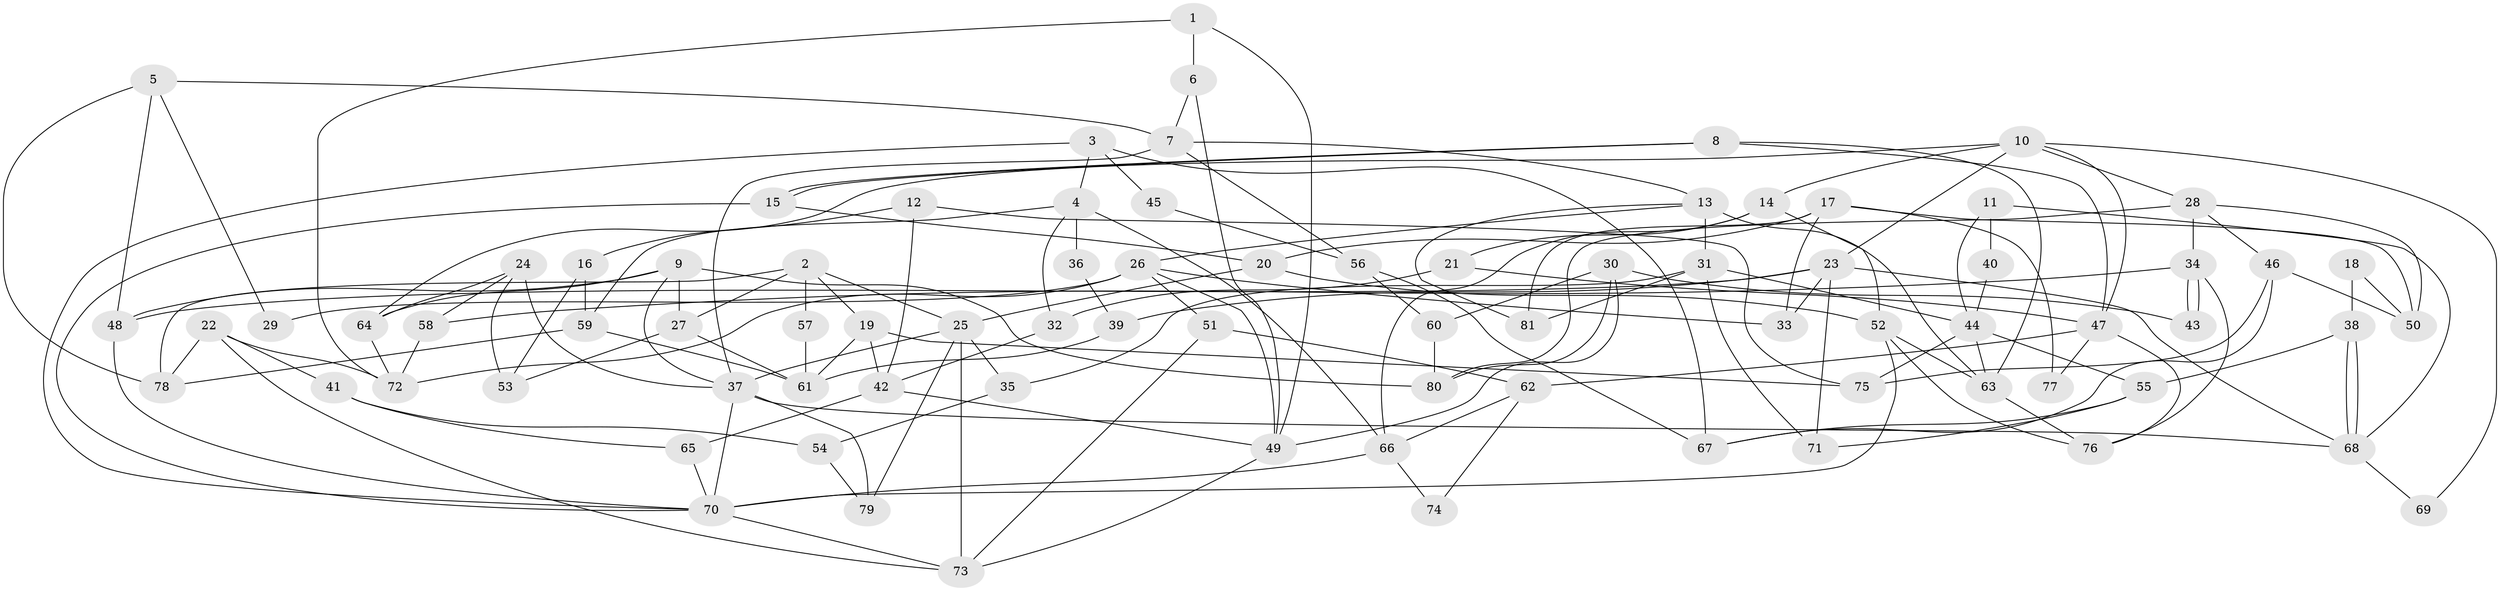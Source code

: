 // Generated by graph-tools (version 1.1) at 2025/11/02/27/25 16:11:17]
// undirected, 81 vertices, 162 edges
graph export_dot {
graph [start="1"]
  node [color=gray90,style=filled];
  1;
  2;
  3;
  4;
  5;
  6;
  7;
  8;
  9;
  10;
  11;
  12;
  13;
  14;
  15;
  16;
  17;
  18;
  19;
  20;
  21;
  22;
  23;
  24;
  25;
  26;
  27;
  28;
  29;
  30;
  31;
  32;
  33;
  34;
  35;
  36;
  37;
  38;
  39;
  40;
  41;
  42;
  43;
  44;
  45;
  46;
  47;
  48;
  49;
  50;
  51;
  52;
  53;
  54;
  55;
  56;
  57;
  58;
  59;
  60;
  61;
  62;
  63;
  64;
  65;
  66;
  67;
  68;
  69;
  70;
  71;
  72;
  73;
  74;
  75;
  76;
  77;
  78;
  79;
  80;
  81;
  1 -- 72;
  1 -- 49;
  1 -- 6;
  2 -- 19;
  2 -- 25;
  2 -- 27;
  2 -- 57;
  2 -- 78;
  3 -- 67;
  3 -- 70;
  3 -- 4;
  3 -- 45;
  4 -- 66;
  4 -- 32;
  4 -- 36;
  4 -- 59;
  5 -- 78;
  5 -- 48;
  5 -- 7;
  5 -- 29;
  6 -- 49;
  6 -- 7;
  7 -- 13;
  7 -- 37;
  7 -- 56;
  8 -- 63;
  8 -- 15;
  8 -- 15;
  8 -- 47;
  9 -- 48;
  9 -- 37;
  9 -- 27;
  9 -- 64;
  9 -- 80;
  10 -- 47;
  10 -- 64;
  10 -- 14;
  10 -- 23;
  10 -- 28;
  10 -- 69;
  11 -- 68;
  11 -- 44;
  11 -- 40;
  12 -- 75;
  12 -- 42;
  12 -- 16;
  13 -- 26;
  13 -- 31;
  13 -- 63;
  13 -- 81;
  14 -- 52;
  14 -- 21;
  14 -- 66;
  15 -- 70;
  15 -- 20;
  16 -- 53;
  16 -- 59;
  17 -- 81;
  17 -- 20;
  17 -- 33;
  17 -- 50;
  17 -- 77;
  18 -- 50;
  18 -- 38;
  19 -- 61;
  19 -- 42;
  19 -- 75;
  20 -- 52;
  20 -- 25;
  21 -- 47;
  21 -- 32;
  22 -- 78;
  22 -- 73;
  22 -- 41;
  22 -- 72;
  23 -- 68;
  23 -- 33;
  23 -- 39;
  23 -- 48;
  23 -- 71;
  24 -- 58;
  24 -- 37;
  24 -- 53;
  24 -- 64;
  25 -- 37;
  25 -- 35;
  25 -- 73;
  25 -- 79;
  26 -- 33;
  26 -- 72;
  26 -- 29;
  26 -- 49;
  26 -- 51;
  27 -- 53;
  27 -- 61;
  28 -- 34;
  28 -- 46;
  28 -- 50;
  28 -- 80;
  30 -- 80;
  30 -- 49;
  30 -- 43;
  30 -- 60;
  31 -- 71;
  31 -- 35;
  31 -- 44;
  31 -- 81;
  32 -- 42;
  34 -- 43;
  34 -- 43;
  34 -- 76;
  34 -- 58;
  35 -- 54;
  36 -- 39;
  37 -- 70;
  37 -- 68;
  37 -- 79;
  38 -- 68;
  38 -- 68;
  38 -- 55;
  39 -- 61;
  40 -- 44;
  41 -- 54;
  41 -- 65;
  42 -- 49;
  42 -- 65;
  44 -- 75;
  44 -- 55;
  44 -- 63;
  45 -- 56;
  46 -- 50;
  46 -- 67;
  46 -- 75;
  47 -- 62;
  47 -- 76;
  47 -- 77;
  48 -- 70;
  49 -- 73;
  51 -- 73;
  51 -- 62;
  52 -- 76;
  52 -- 63;
  52 -- 70;
  54 -- 79;
  55 -- 67;
  55 -- 71;
  56 -- 60;
  56 -- 67;
  57 -- 61;
  58 -- 72;
  59 -- 61;
  59 -- 78;
  60 -- 80;
  62 -- 66;
  62 -- 74;
  63 -- 76;
  64 -- 72;
  65 -- 70;
  66 -- 70;
  66 -- 74;
  68 -- 69;
  70 -- 73;
}
